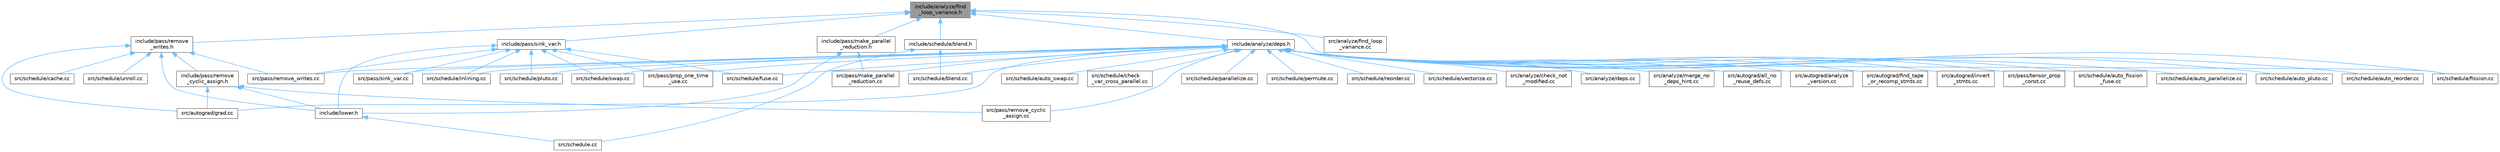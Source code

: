 digraph "include/analyze/find_loop_variance.h"
{
 // LATEX_PDF_SIZE
  bgcolor="transparent";
  edge [fontname=Helvetica,fontsize=10,labelfontname=Helvetica,labelfontsize=10];
  node [fontname=Helvetica,fontsize=10,shape=box,height=0.2,width=0.4];
  Node1 [label="include/analyze/find\l_loop_variance.h",height=0.2,width=0.4,color="gray40", fillcolor="grey60", style="filled", fontcolor="black",tooltip=" "];
  Node1 -> Node2 [dir="back",color="steelblue1",style="solid"];
  Node2 [label="include/analyze/deps.h",height=0.2,width=0.4,color="grey40", fillcolor="white", style="filled",URL="$deps_8h.html",tooltip=" "];
  Node2 -> Node3 [dir="back",color="steelblue1",style="solid"];
  Node3 [label="src/analyze/check_not\l_modified.cc",height=0.2,width=0.4,color="grey40", fillcolor="white", style="filled",URL="$check__not__modified_8cc.html",tooltip=" "];
  Node2 -> Node4 [dir="back",color="steelblue1",style="solid"];
  Node4 [label="src/analyze/deps.cc",height=0.2,width=0.4,color="grey40", fillcolor="white", style="filled",URL="$deps_8cc.html",tooltip=" "];
  Node2 -> Node5 [dir="back",color="steelblue1",style="solid"];
  Node5 [label="src/analyze/merge_no\l_deps_hint.cc",height=0.2,width=0.4,color="grey40", fillcolor="white", style="filled",URL="$merge__no__deps__hint_8cc.html",tooltip=" "];
  Node2 -> Node6 [dir="back",color="steelblue1",style="solid"];
  Node6 [label="src/autograd/all_no\l_reuse_defs.cc",height=0.2,width=0.4,color="grey40", fillcolor="white", style="filled",URL="$all__no__reuse__defs_8cc.html",tooltip=" "];
  Node2 -> Node7 [dir="back",color="steelblue1",style="solid"];
  Node7 [label="src/autograd/analyze\l_version.cc",height=0.2,width=0.4,color="grey40", fillcolor="white", style="filled",URL="$analyze__version_8cc.html",tooltip=" "];
  Node2 -> Node8 [dir="back",color="steelblue1",style="solid"];
  Node8 [label="src/autograd/find_tape\l_or_recomp_stmts.cc",height=0.2,width=0.4,color="grey40", fillcolor="white", style="filled",URL="$find__tape__or__recomp__stmts_8cc.html",tooltip=" "];
  Node2 -> Node9 [dir="back",color="steelblue1",style="solid"];
  Node9 [label="src/autograd/grad.cc",height=0.2,width=0.4,color="grey40", fillcolor="white", style="filled",URL="$grad_8cc.html",tooltip=" "];
  Node2 -> Node10 [dir="back",color="steelblue1",style="solid"];
  Node10 [label="src/autograd/invert\l_stmts.cc",height=0.2,width=0.4,color="grey40", fillcolor="white", style="filled",URL="$invert__stmts_8cc.html",tooltip=" "];
  Node2 -> Node11 [dir="back",color="steelblue1",style="solid"];
  Node11 [label="src/pass/make_parallel\l_reduction.cc",height=0.2,width=0.4,color="grey40", fillcolor="white", style="filled",URL="$make__parallel__reduction_8cc.html",tooltip=" "];
  Node2 -> Node12 [dir="back",color="steelblue1",style="solid"];
  Node12 [label="src/pass/prop_one_time\l_use.cc",height=0.2,width=0.4,color="grey40", fillcolor="white", style="filled",URL="$prop__one__time__use_8cc.html",tooltip=" "];
  Node2 -> Node13 [dir="back",color="steelblue1",style="solid"];
  Node13 [label="src/pass/remove_cyclic\l_assign.cc",height=0.2,width=0.4,color="grey40", fillcolor="white", style="filled",URL="$remove__cyclic__assign_8cc.html",tooltip=" "];
  Node2 -> Node14 [dir="back",color="steelblue1",style="solid"];
  Node14 [label="src/pass/remove_writes.cc",height=0.2,width=0.4,color="grey40", fillcolor="white", style="filled",URL="$remove__writes_8cc.html",tooltip=" "];
  Node2 -> Node15 [dir="back",color="steelblue1",style="solid"];
  Node15 [label="src/pass/sink_var.cc",height=0.2,width=0.4,color="grey40", fillcolor="white", style="filled",URL="$sink__var_8cc.html",tooltip=" "];
  Node2 -> Node16 [dir="back",color="steelblue1",style="solid"];
  Node16 [label="src/pass/tensor_prop\l_const.cc",height=0.2,width=0.4,color="grey40", fillcolor="white", style="filled",URL="$tensor__prop__const_8cc.html",tooltip=" "];
  Node2 -> Node17 [dir="back",color="steelblue1",style="solid"];
  Node17 [label="src/schedule/auto_fission\l_fuse.cc",height=0.2,width=0.4,color="grey40", fillcolor="white", style="filled",URL="$auto__fission__fuse_8cc.html",tooltip=" "];
  Node2 -> Node18 [dir="back",color="steelblue1",style="solid"];
  Node18 [label="src/schedule/auto_parallelize.cc",height=0.2,width=0.4,color="grey40", fillcolor="white", style="filled",URL="$auto__parallelize_8cc.html",tooltip=" "];
  Node2 -> Node19 [dir="back",color="steelblue1",style="solid"];
  Node19 [label="src/schedule/auto_pluto.cc",height=0.2,width=0.4,color="grey40", fillcolor="white", style="filled",URL="$auto__pluto_8cc.html",tooltip=" "];
  Node2 -> Node20 [dir="back",color="steelblue1",style="solid"];
  Node20 [label="src/schedule/auto_reorder.cc",height=0.2,width=0.4,color="grey40", fillcolor="white", style="filled",URL="$auto__reorder_8cc.html",tooltip=" "];
  Node2 -> Node21 [dir="back",color="steelblue1",style="solid"];
  Node21 [label="src/schedule/auto_swap.cc",height=0.2,width=0.4,color="grey40", fillcolor="white", style="filled",URL="$auto__swap_8cc.html",tooltip=" "];
  Node2 -> Node22 [dir="back",color="steelblue1",style="solid"];
  Node22 [label="src/schedule/blend.cc",height=0.2,width=0.4,color="grey40", fillcolor="white", style="filled",URL="$blend_8cc.html",tooltip=" "];
  Node2 -> Node23 [dir="back",color="steelblue1",style="solid"];
  Node23 [label="src/schedule/check\l_var_cross_parallel.cc",height=0.2,width=0.4,color="grey40", fillcolor="white", style="filled",URL="$check__var__cross__parallel_8cc.html",tooltip=" "];
  Node2 -> Node24 [dir="back",color="steelblue1",style="solid"];
  Node24 [label="src/schedule/fission.cc",height=0.2,width=0.4,color="grey40", fillcolor="white", style="filled",URL="$fission_8cc.html",tooltip=" "];
  Node2 -> Node25 [dir="back",color="steelblue1",style="solid"];
  Node25 [label="src/schedule/fuse.cc",height=0.2,width=0.4,color="grey40", fillcolor="white", style="filled",URL="$fuse_8cc.html",tooltip=" "];
  Node2 -> Node26 [dir="back",color="steelblue1",style="solid"];
  Node26 [label="src/schedule/inlining.cc",height=0.2,width=0.4,color="grey40", fillcolor="white", style="filled",URL="$inlining_8cc.html",tooltip=" "];
  Node2 -> Node27 [dir="back",color="steelblue1",style="solid"];
  Node27 [label="src/schedule/parallelize.cc",height=0.2,width=0.4,color="grey40", fillcolor="white", style="filled",URL="$parallelize_8cc.html",tooltip=" "];
  Node2 -> Node28 [dir="back",color="steelblue1",style="solid"];
  Node28 [label="src/schedule/permute.cc",height=0.2,width=0.4,color="grey40", fillcolor="white", style="filled",URL="$permute_8cc.html",tooltip=" "];
  Node2 -> Node29 [dir="back",color="steelblue1",style="solid"];
  Node29 [label="src/schedule/pluto.cc",height=0.2,width=0.4,color="grey40", fillcolor="white", style="filled",URL="$pluto_8cc.html",tooltip=" "];
  Node2 -> Node30 [dir="back",color="steelblue1",style="solid"];
  Node30 [label="src/schedule/reorder.cc",height=0.2,width=0.4,color="grey40", fillcolor="white", style="filled",URL="$reorder_8cc.html",tooltip=" "];
  Node2 -> Node31 [dir="back",color="steelblue1",style="solid"];
  Node31 [label="src/schedule/swap.cc",height=0.2,width=0.4,color="grey40", fillcolor="white", style="filled",URL="$swap_8cc.html",tooltip=" "];
  Node2 -> Node32 [dir="back",color="steelblue1",style="solid"];
  Node32 [label="src/schedule/vectorize.cc",height=0.2,width=0.4,color="grey40", fillcolor="white", style="filled",URL="$vectorize_8cc.html",tooltip=" "];
  Node1 -> Node33 [dir="back",color="steelblue1",style="solid"];
  Node33 [label="include/pass/make_parallel\l_reduction.h",height=0.2,width=0.4,color="grey40", fillcolor="white", style="filled",URL="$make__parallel__reduction_8h.html",tooltip=" "];
  Node33 -> Node34 [dir="back",color="steelblue1",style="solid"];
  Node34 [label="include/lower.h",height=0.2,width=0.4,color="grey40", fillcolor="white", style="filled",URL="$lower_8h.html",tooltip=" "];
  Node34 -> Node35 [dir="back",color="steelblue1",style="solid"];
  Node35 [label="src/schedule.cc",height=0.2,width=0.4,color="grey40", fillcolor="white", style="filled",URL="$schedule_8cc.html",tooltip=" "];
  Node33 -> Node11 [dir="back",color="steelblue1",style="solid"];
  Node1 -> Node36 [dir="back",color="steelblue1",style="solid"];
  Node36 [label="include/pass/remove\l_writes.h",height=0.2,width=0.4,color="grey40", fillcolor="white", style="filled",URL="$remove__writes_8h.html",tooltip=" "];
  Node36 -> Node34 [dir="back",color="steelblue1",style="solid"];
  Node36 -> Node37 [dir="back",color="steelblue1",style="solid"];
  Node37 [label="include/pass/remove\l_cyclic_assign.h",height=0.2,width=0.4,color="grey40", fillcolor="white", style="filled",URL="$remove__cyclic__assign_8h.html",tooltip=" "];
  Node37 -> Node34 [dir="back",color="steelblue1",style="solid"];
  Node37 -> Node9 [dir="back",color="steelblue1",style="solid"];
  Node37 -> Node13 [dir="back",color="steelblue1",style="solid"];
  Node36 -> Node9 [dir="back",color="steelblue1",style="solid"];
  Node36 -> Node14 [dir="back",color="steelblue1",style="solid"];
  Node36 -> Node38 [dir="back",color="steelblue1",style="solid"];
  Node38 [label="src/schedule/cache.cc",height=0.2,width=0.4,color="grey40", fillcolor="white", style="filled",URL="$cache_8cc.html",tooltip=" "];
  Node36 -> Node39 [dir="back",color="steelblue1",style="solid"];
  Node39 [label="src/schedule/unroll.cc",height=0.2,width=0.4,color="grey40", fillcolor="white", style="filled",URL="$unroll_8cc.html",tooltip=" "];
  Node1 -> Node40 [dir="back",color="steelblue1",style="solid"];
  Node40 [label="include/pass/sink_var.h",height=0.2,width=0.4,color="grey40", fillcolor="white", style="filled",URL="$sink__var_8h.html",tooltip=" "];
  Node40 -> Node34 [dir="back",color="steelblue1",style="solid"];
  Node40 -> Node12 [dir="back",color="steelblue1",style="solid"];
  Node40 -> Node14 [dir="back",color="steelblue1",style="solid"];
  Node40 -> Node15 [dir="back",color="steelblue1",style="solid"];
  Node40 -> Node25 [dir="back",color="steelblue1",style="solid"];
  Node40 -> Node26 [dir="back",color="steelblue1",style="solid"];
  Node40 -> Node29 [dir="back",color="steelblue1",style="solid"];
  Node40 -> Node31 [dir="back",color="steelblue1",style="solid"];
  Node1 -> Node41 [dir="back",color="steelblue1",style="solid"];
  Node41 [label="include/schedule/blend.h",height=0.2,width=0.4,color="grey40", fillcolor="white", style="filled",URL="$blend_8h.html",tooltip=" "];
  Node41 -> Node35 [dir="back",color="steelblue1",style="solid"];
  Node41 -> Node22 [dir="back",color="steelblue1",style="solid"];
  Node1 -> Node42 [dir="back",color="steelblue1",style="solid"];
  Node42 [label="src/analyze/find_loop\l_variance.cc",height=0.2,width=0.4,color="grey40", fillcolor="white", style="filled",URL="$find__loop__variance_8cc.html",tooltip=" "];
  Node1 -> Node24 [dir="back",color="steelblue1",style="solid"];
}
